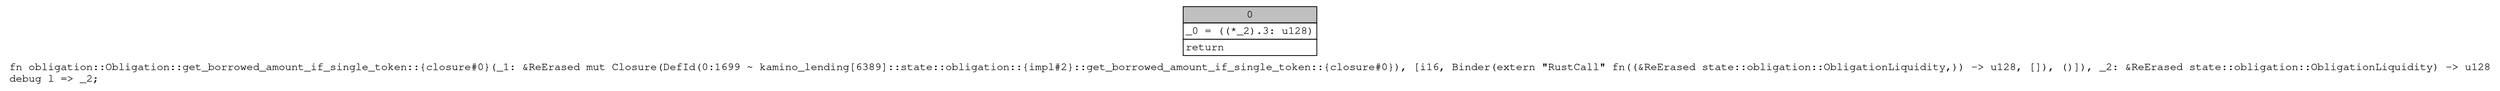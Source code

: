 digraph Mir_0_1699 {
    graph [fontname="Courier, monospace"];
    node [fontname="Courier, monospace"];
    edge [fontname="Courier, monospace"];
    label=<fn obligation::Obligation::get_borrowed_amount_if_single_token::{closure#0}(_1: &amp;ReErased mut Closure(DefId(0:1699 ~ kamino_lending[6389]::state::obligation::{impl#2}::get_borrowed_amount_if_single_token::{closure#0}), [i16, Binder(extern &quot;RustCall&quot; fn((&amp;ReErased state::obligation::ObligationLiquidity,)) -&gt; u128, []), ()]), _2: &amp;ReErased state::obligation::ObligationLiquidity) -&gt; u128<br align="left"/>debug l =&gt; _2;<br align="left"/>>;
    bb0__0_1699 [shape="none", label=<<table border="0" cellborder="1" cellspacing="0"><tr><td bgcolor="gray" align="center" colspan="1">0</td></tr><tr><td align="left" balign="left">_0 = ((*_2).3: u128)<br/></td></tr><tr><td align="left">return</td></tr></table>>];
}
